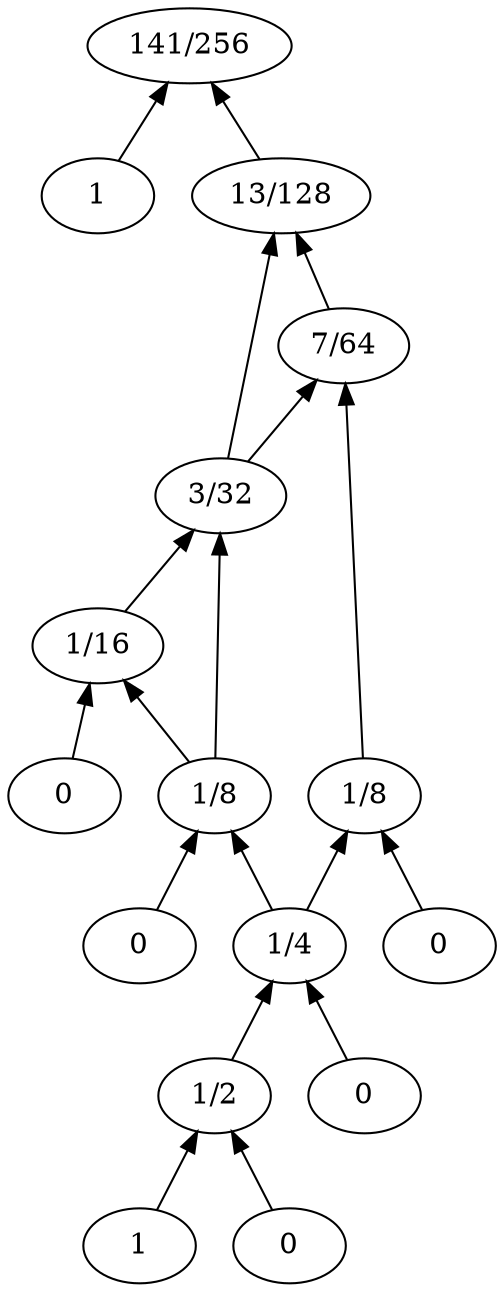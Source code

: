 digraph groma{rankdir = BT;node0 [label="141/256"];node1 [label="1"];node2 [label="13/128"];node3 [label="7/64"];node5 [label="1/8"];node31 [label="1/4"];node39 [label="1/2"];node43 [label="1"];node44 [label="0"];node40 [label="0"];node10 [label="0"];node6 [label="3/32"];node21 [label="1/8"];node32 [label="0"];node12 [label="1/16"];node22 [label="0"];node1 -> node0;node2 -> node0;node3 -> node2;node5 -> node3;node31 -> node5;node39 -> node31;node43 -> node39;node44 -> node39;node40 -> node31;node10 -> node5;node6 -> node3;node21 -> node6;node31 -> node21;node32 -> node21;node12 -> node6;node21 -> node12;node22 -> node12;node6 -> node2;}